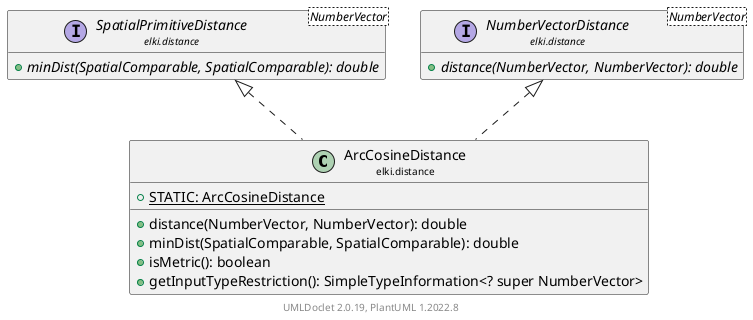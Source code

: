 @startuml
    remove .*\.(Instance|Par|Parameterizer|Factory)$
    set namespaceSeparator none
    hide empty fields
    hide empty methods

    class "<size:14>ArcCosineDistance\n<size:10>elki.distance" as elki.distance.ArcCosineDistance [[ArcCosineDistance.html]] {
        {static} +STATIC: ArcCosineDistance
        +distance(NumberVector, NumberVector): double
        +minDist(SpatialComparable, SpatialComparable): double
        +isMetric(): boolean
        +getInputTypeRestriction(): SimpleTypeInformation<? super NumberVector>
    }

    interface "<size:14>SpatialPrimitiveDistance\n<size:10>elki.distance" as elki.distance.SpatialPrimitiveDistance<NumberVector> [[SpatialPrimitiveDistance.html]] {
        {abstract} +minDist(SpatialComparable, SpatialComparable): double
    }
    interface "<size:14>NumberVectorDistance\n<size:10>elki.distance" as elki.distance.NumberVectorDistance<NumberVector> [[NumberVectorDistance.html]] {
        {abstract} +distance(NumberVector, NumberVector): double
    }
    class "<size:14>ArcCosineDistance.Par\n<size:10>elki.distance" as elki.distance.ArcCosineDistance.Par [[ArcCosineDistance.Par.html]]

    elki.distance.SpatialPrimitiveDistance <|.. elki.distance.ArcCosineDistance
    elki.distance.NumberVectorDistance <|.. elki.distance.ArcCosineDistance
    elki.distance.ArcCosineDistance +-- elki.distance.ArcCosineDistance.Par

    center footer UMLDoclet 2.0.19, PlantUML 1.2022.8
@enduml
